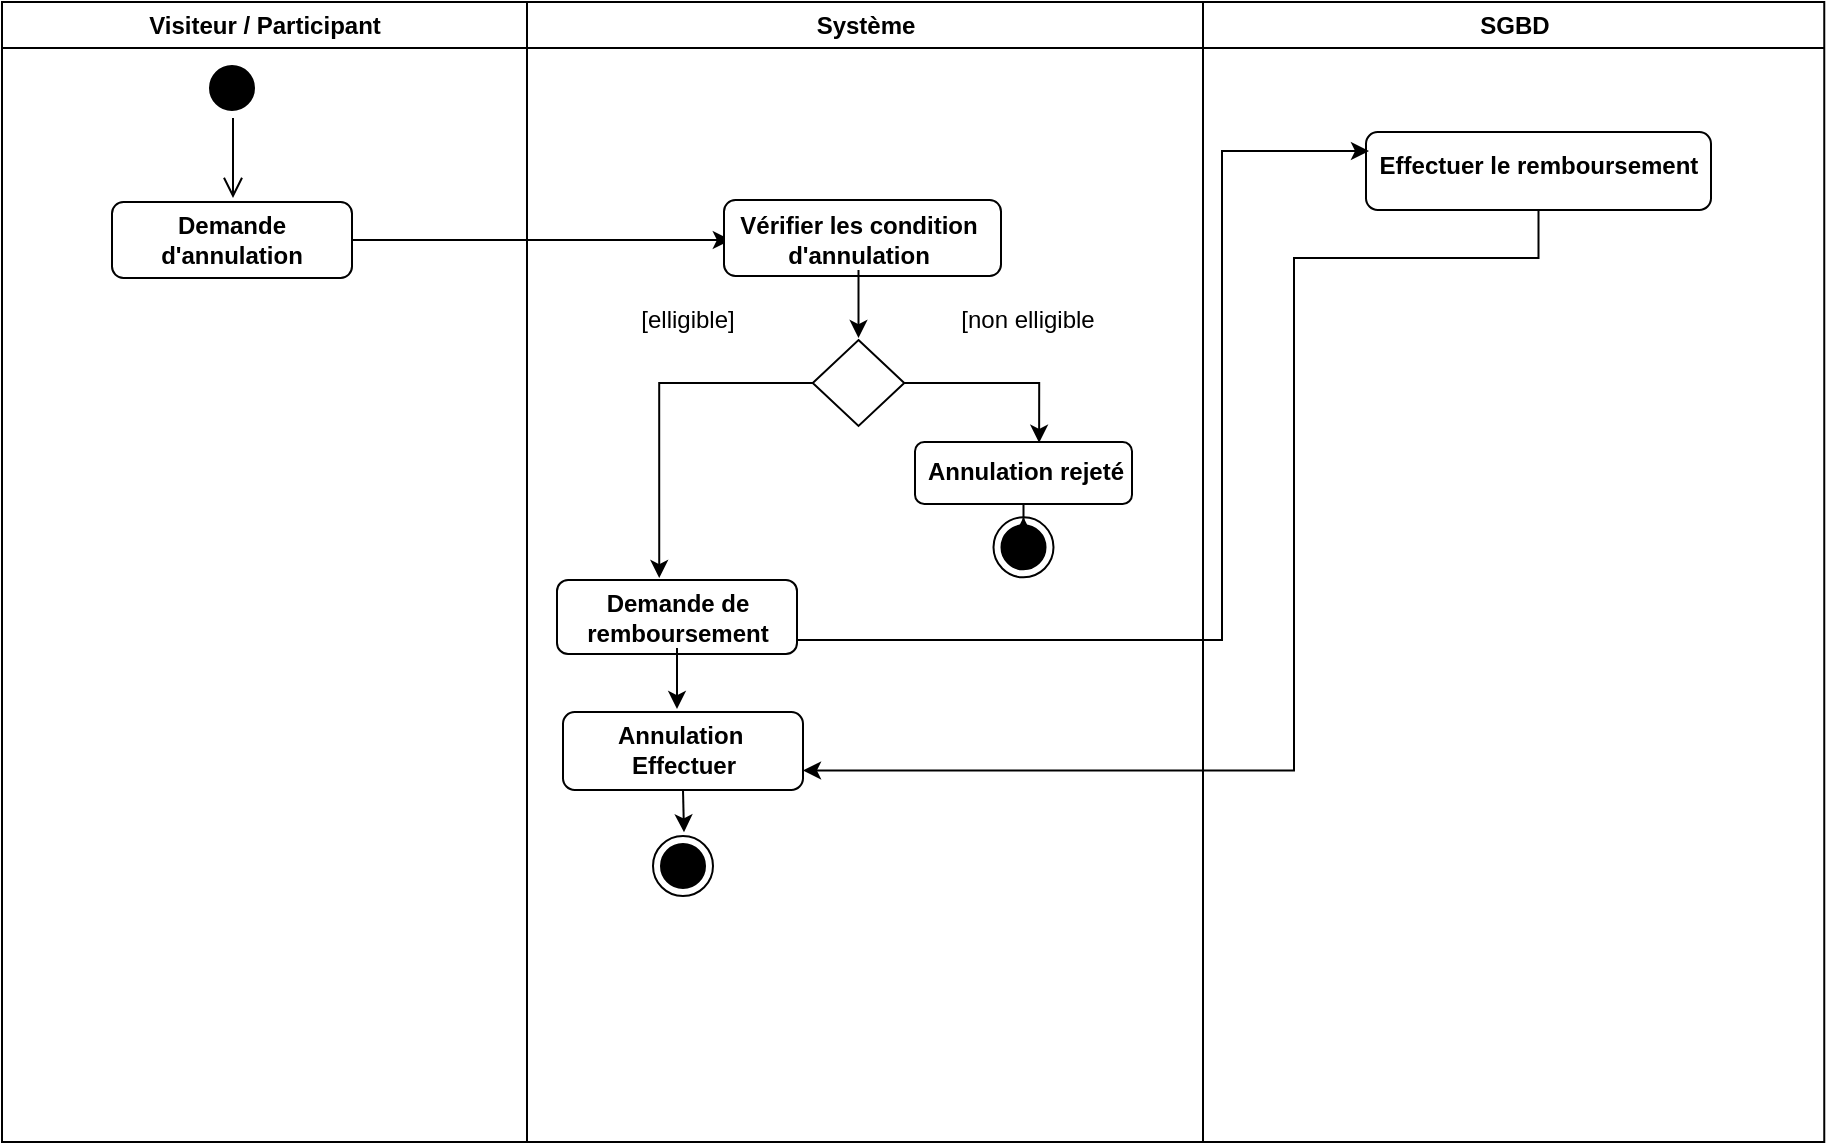 <mxfile version="26.2.14">
  <diagram name="Page-1" id="e7e014a7-5840-1c2e-5031-d8a46d1fe8dd">
    <mxGraphModel dx="1039" dy="623" grid="0" gridSize="10" guides="1" tooltips="1" connect="1" arrows="1" fold="1" page="1" pageScale="1" pageWidth="1169" pageHeight="826" background="none" math="0" shadow="0">
      <root>
        <mxCell id="0" />
        <mxCell id="1" parent="0" />
        <mxCell id="LyZk9FM3aCZYYO_AvAmw-41" value="Visiteur / Participant" style="swimlane;whiteSpace=wrap;movable=1;resizable=1;rotatable=1;deletable=1;editable=1;locked=0;connectable=1;" vertex="1" parent="1">
          <mxGeometry x="135" y="58" width="262.5" height="570" as="geometry" />
        </mxCell>
        <mxCell id="LyZk9FM3aCZYYO_AvAmw-42" value="" style="ellipse;shape=startState;fillColor=#000000;strokeColor=#000000;" vertex="1" parent="LyZk9FM3aCZYYO_AvAmw-41">
          <mxGeometry x="100" y="28" width="30" height="30" as="geometry" />
        </mxCell>
        <mxCell id="LyZk9FM3aCZYYO_AvAmw-43" value="" style="edgeStyle=elbowEdgeStyle;elbow=horizontal;verticalAlign=bottom;endArrow=open;endSize=8;strokeColor=#000000;endFill=1;rounded=0" edge="1" parent="LyZk9FM3aCZYYO_AvAmw-41" source="LyZk9FM3aCZYYO_AvAmw-42">
          <mxGeometry x="100" y="40" as="geometry">
            <mxPoint x="115.5" y="98" as="targetPoint" />
          </mxGeometry>
        </mxCell>
        <mxCell id="LyZk9FM3aCZYYO_AvAmw-44" style="edgeStyle=orthogonalEdgeStyle;rounded=0;orthogonalLoop=1;jettySize=auto;html=1;" edge="1" parent="LyZk9FM3aCZYYO_AvAmw-41" source="LyZk9FM3aCZYYO_AvAmw-45">
          <mxGeometry relative="1" as="geometry">
            <mxPoint x="364.417" y="119" as="targetPoint" />
          </mxGeometry>
        </mxCell>
        <mxCell id="LyZk9FM3aCZYYO_AvAmw-45" value="" style="rounded=1;whiteSpace=wrap;html=1;" vertex="1" parent="LyZk9FM3aCZYYO_AvAmw-41">
          <mxGeometry x="55" y="100" width="120" height="38" as="geometry" />
        </mxCell>
        <mxCell id="LyZk9FM3aCZYYO_AvAmw-46" value="&lt;b&gt;Demande d&#39;annulation&lt;/b&gt;" style="text;html=1;align=center;verticalAlign=middle;whiteSpace=wrap;rounded=0;" vertex="1" parent="LyZk9FM3aCZYYO_AvAmw-41">
          <mxGeometry x="85" y="104" width="60" height="30" as="geometry" />
        </mxCell>
        <mxCell id="LyZk9FM3aCZYYO_AvAmw-53" value="Système" style="swimlane;whiteSpace=wrap;movable=1;resizable=1;rotatable=1;deletable=1;editable=1;locked=0;connectable=1;" vertex="1" parent="1">
          <mxGeometry x="397.5" y="58" width="338" height="570" as="geometry" />
        </mxCell>
        <mxCell id="LyZk9FM3aCZYYO_AvAmw-56" value="" style="rounded=1;whiteSpace=wrap;html=1;" vertex="1" parent="LyZk9FM3aCZYYO_AvAmw-53">
          <mxGeometry x="98.5" y="99" width="138.5" height="38" as="geometry" />
        </mxCell>
        <mxCell id="LyZk9FM3aCZYYO_AvAmw-57" style="edgeStyle=orthogonalEdgeStyle;rounded=0;orthogonalLoop=1;jettySize=auto;html=1;" edge="1" parent="LyZk9FM3aCZYYO_AvAmw-53" source="LyZk9FM3aCZYYO_AvAmw-58">
          <mxGeometry relative="1" as="geometry">
            <mxPoint x="165.75" y="168.005" as="targetPoint" />
          </mxGeometry>
        </mxCell>
        <mxCell id="LyZk9FM3aCZYYO_AvAmw-58" value="&lt;b&gt;Vérifier les condition d&#39;annulation&lt;/b&gt;" style="text;html=1;align=center;verticalAlign=middle;whiteSpace=wrap;rounded=0;" vertex="1" parent="LyZk9FM3aCZYYO_AvAmw-53">
          <mxGeometry x="103.5" y="104" width="124.5" height="30" as="geometry" />
        </mxCell>
        <mxCell id="LyZk9FM3aCZYYO_AvAmw-59" style="edgeStyle=orthogonalEdgeStyle;rounded=0;orthogonalLoop=1;jettySize=auto;html=1;entryX=0.426;entryY=-0.027;entryDx=0;entryDy=0;entryPerimeter=0;" edge="1" parent="LyZk9FM3aCZYYO_AvAmw-53" source="LyZk9FM3aCZYYO_AvAmw-60" target="LyZk9FM3aCZYYO_AvAmw-67">
          <mxGeometry relative="1" as="geometry">
            <mxPoint x="71.083" y="219.672" as="targetPoint" />
          </mxGeometry>
        </mxCell>
        <mxCell id="LyZk9FM3aCZYYO_AvAmw-60" value="" style="rhombus;whiteSpace=wrap;html=1;" vertex="1" parent="LyZk9FM3aCZYYO_AvAmw-53">
          <mxGeometry x="142.88" y="169" width="45.75" height="43" as="geometry" />
        </mxCell>
        <mxCell id="LyZk9FM3aCZYYO_AvAmw-61" value="" style="rounded=1;whiteSpace=wrap;html=1;" vertex="1" parent="LyZk9FM3aCZYYO_AvAmw-53">
          <mxGeometry x="194" y="220" width="108.5" height="31" as="geometry" />
        </mxCell>
        <mxCell id="LyZk9FM3aCZYYO_AvAmw-62" style="edgeStyle=orthogonalEdgeStyle;rounded=0;orthogonalLoop=1;jettySize=auto;html=1;entryX=0.572;entryY=0.013;entryDx=0;entryDy=0;entryPerimeter=0;" edge="1" parent="LyZk9FM3aCZYYO_AvAmw-53" source="LyZk9FM3aCZYYO_AvAmw-60" target="LyZk9FM3aCZYYO_AvAmw-61">
          <mxGeometry relative="1" as="geometry" />
        </mxCell>
        <mxCell id="LyZk9FM3aCZYYO_AvAmw-64" value="&lt;b&gt;Annulation rejeté&lt;/b&gt;" style="text;html=1;align=center;verticalAlign=middle;whiteSpace=wrap;rounded=0;" vertex="1" parent="LyZk9FM3aCZYYO_AvAmw-53">
          <mxGeometry x="194" y="219.5" width="110" height="30" as="geometry" />
        </mxCell>
        <mxCell id="LyZk9FM3aCZYYO_AvAmw-65" value="[elligible]" style="text;html=1;align=center;verticalAlign=middle;whiteSpace=wrap;rounded=0;" vertex="1" parent="LyZk9FM3aCZYYO_AvAmw-53">
          <mxGeometry x="18" y="144" width="124" height="30" as="geometry" />
        </mxCell>
        <mxCell id="LyZk9FM3aCZYYO_AvAmw-66" value="[non elligible" style="text;html=1;align=center;verticalAlign=middle;whiteSpace=wrap;rounded=0;" vertex="1" parent="LyZk9FM3aCZYYO_AvAmw-53">
          <mxGeometry x="188.63" y="144" width="124" height="30" as="geometry" />
        </mxCell>
        <mxCell id="LyZk9FM3aCZYYO_AvAmw-67" value="" style="rounded=1;whiteSpace=wrap;html=1;" vertex="1" parent="LyZk9FM3aCZYYO_AvAmw-53">
          <mxGeometry x="15" y="289" width="120" height="37" as="geometry" />
        </mxCell>
        <mxCell id="LyZk9FM3aCZYYO_AvAmw-107" style="edgeStyle=orthogonalEdgeStyle;rounded=0;orthogonalLoop=1;jettySize=auto;html=1;" edge="1" parent="LyZk9FM3aCZYYO_AvAmw-53" source="LyZk9FM3aCZYYO_AvAmw-68">
          <mxGeometry relative="1" as="geometry">
            <mxPoint x="75" y="353.505" as="targetPoint" />
          </mxGeometry>
        </mxCell>
        <mxCell id="LyZk9FM3aCZYYO_AvAmw-68" value="&lt;b&gt;Demande de remboursement&lt;/b&gt;" style="text;html=1;align=center;verticalAlign=middle;whiteSpace=wrap;rounded=0;" vertex="1" parent="LyZk9FM3aCZYYO_AvAmw-53">
          <mxGeometry x="20" y="293" width="110" height="30" as="geometry" />
        </mxCell>
        <mxCell id="LyZk9FM3aCZYYO_AvAmw-109" style="edgeStyle=orthogonalEdgeStyle;rounded=0;orthogonalLoop=1;jettySize=auto;html=1;exitX=0.5;exitY=1;exitDx=0;exitDy=0;" edge="1" parent="LyZk9FM3aCZYYO_AvAmw-53" source="LyZk9FM3aCZYYO_AvAmw-106">
          <mxGeometry relative="1" as="geometry">
            <mxPoint x="78.5" y="415.172" as="targetPoint" />
          </mxGeometry>
        </mxCell>
        <mxCell id="LyZk9FM3aCZYYO_AvAmw-106" value="" style="rounded=1;whiteSpace=wrap;html=1;" vertex="1" parent="LyZk9FM3aCZYYO_AvAmw-53">
          <mxGeometry x="18" y="355" width="120" height="39" as="geometry" />
        </mxCell>
        <mxCell id="LyZk9FM3aCZYYO_AvAmw-108" value="&lt;b&gt;Annulation&amp;nbsp;&lt;/b&gt;&lt;div&gt;&lt;b&gt;Effectuer&lt;/b&gt;&lt;/div&gt;" style="text;html=1;align=center;verticalAlign=middle;whiteSpace=wrap;rounded=0;" vertex="1" parent="LyZk9FM3aCZYYO_AvAmw-53">
          <mxGeometry x="23" y="359" width="110" height="30" as="geometry" />
        </mxCell>
        <mxCell id="LyZk9FM3aCZYYO_AvAmw-110" value="" style="ellipse;html=1;shape=endState;fillColor=#000000;strokeColor=#000000;" vertex="1" parent="LyZk9FM3aCZYYO_AvAmw-53">
          <mxGeometry x="63" y="417" width="30" height="30" as="geometry" />
        </mxCell>
        <mxCell id="LyZk9FM3aCZYYO_AvAmw-89" value="SGBD" style="swimlane;whiteSpace=wrap;movable=1;resizable=1;rotatable=1;deletable=1;editable=1;locked=0;connectable=1;" vertex="1" parent="1">
          <mxGeometry x="735.5" y="58" width="310.63" height="570" as="geometry" />
        </mxCell>
        <mxCell id="LyZk9FM3aCZYYO_AvAmw-91" value="" style="rounded=1;whiteSpace=wrap;html=1;" vertex="1" parent="LyZk9FM3aCZYYO_AvAmw-89">
          <mxGeometry x="81.5" y="65" width="172.5" height="39" as="geometry" />
        </mxCell>
        <mxCell id="LyZk9FM3aCZYYO_AvAmw-92" value="&lt;b&gt;Effectuer le remboursement&lt;/b&gt;" style="text;html=1;align=center;verticalAlign=middle;whiteSpace=wrap;rounded=0;" vertex="1" parent="LyZk9FM3aCZYYO_AvAmw-89">
          <mxGeometry x="83" y="67" width="168.5" height="30" as="geometry" />
        </mxCell>
        <mxCell id="LyZk9FM3aCZYYO_AvAmw-103" style="edgeStyle=orthogonalEdgeStyle;rounded=0;orthogonalLoop=1;jettySize=auto;html=1;entryX=0;entryY=0.25;entryDx=0;entryDy=0;" edge="1" parent="1" source="LyZk9FM3aCZYYO_AvAmw-67" target="LyZk9FM3aCZYYO_AvAmw-92">
          <mxGeometry relative="1" as="geometry">
            <Array as="points">
              <mxPoint x="745" y="377" />
              <mxPoint x="745" y="133" />
            </Array>
          </mxGeometry>
        </mxCell>
        <mxCell id="LyZk9FM3aCZYYO_AvAmw-111" style="edgeStyle=orthogonalEdgeStyle;rounded=0;orthogonalLoop=1;jettySize=auto;html=1;entryX=1;entryY=0.75;entryDx=0;entryDy=0;" edge="1" parent="1" source="LyZk9FM3aCZYYO_AvAmw-91" target="LyZk9FM3aCZYYO_AvAmw-106">
          <mxGeometry relative="1" as="geometry">
            <Array as="points">
              <mxPoint x="903" y="186" />
              <mxPoint x="781" y="186" />
              <mxPoint x="781" y="442" />
            </Array>
          </mxGeometry>
        </mxCell>
        <mxCell id="LyZk9FM3aCZYYO_AvAmw-113" value="" style="ellipse;html=1;shape=endState;fillColor=#000000;strokeColor=#000000;" vertex="1" parent="1">
          <mxGeometry x="630.75" y="315.672" width="30" height="30" as="geometry" />
        </mxCell>
        <mxCell id="LyZk9FM3aCZYYO_AvAmw-112" style="edgeStyle=orthogonalEdgeStyle;rounded=0;orthogonalLoop=1;jettySize=auto;html=1;" edge="1" parent="1" source="LyZk9FM3aCZYYO_AvAmw-61" target="LyZk9FM3aCZYYO_AvAmw-113">
          <mxGeometry relative="1" as="geometry">
            <mxPoint x="645.75" y="330.672" as="targetPoint" />
          </mxGeometry>
        </mxCell>
      </root>
    </mxGraphModel>
  </diagram>
</mxfile>
